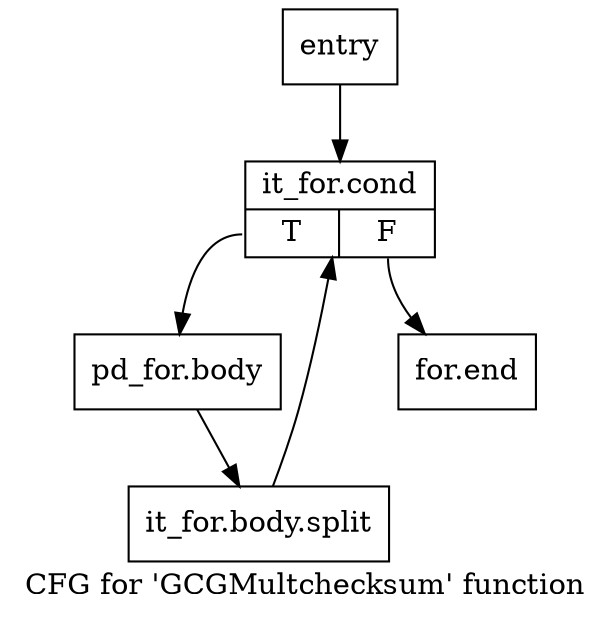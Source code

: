 digraph "CFG for 'GCGMultchecksum' function" {
	label="CFG for 'GCGMultchecksum' function";

	Node0x2d70240 [shape=record,label="{entry}"];
	Node0x2d70240 -> Node0x2d70290;
	Node0x2d70290 [shape=record,label="{it_for.cond|{<s0>T|<s1>F}}"];
	Node0x2d70290:s0 -> Node0x2d702e0;
	Node0x2d70290:s1 -> Node0x2d70330;
	Node0x2d702e0 [shape=record,label="{pd_for.body}"];
	Node0x2d702e0 -> Node0x36e2f90;
	Node0x36e2f90 [shape=record,label="{it_for.body.split}"];
	Node0x36e2f90 -> Node0x2d70290;
	Node0x2d70330 [shape=record,label="{for.end}"];
}
